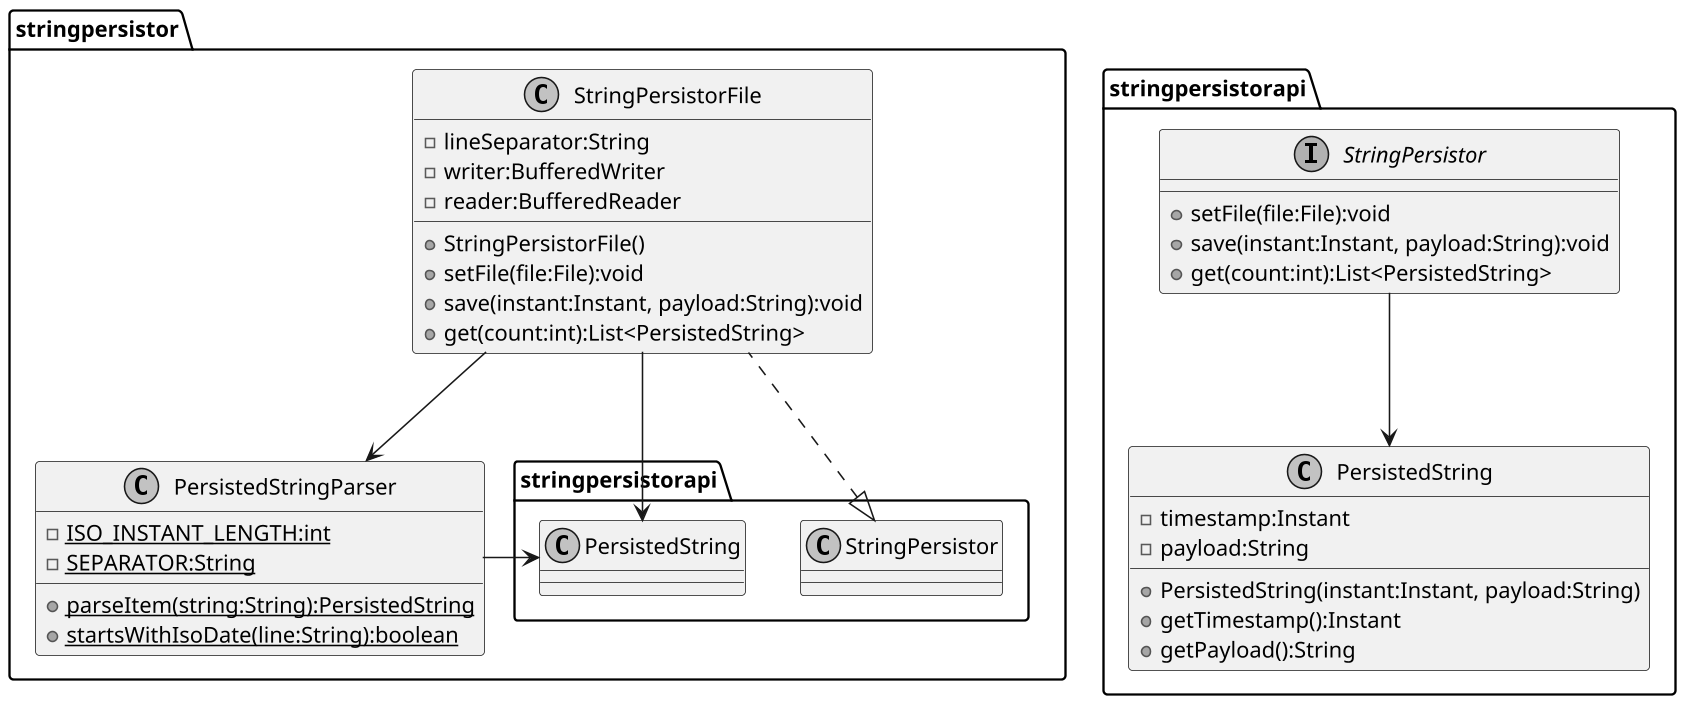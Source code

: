 @startuml

skinparam monochrome true
skinparam defaultFontName Droid Sans
skinparam dpi 150

package "stringpersistor" {
    class StringPersistorFile {
        - lineSeparator:String
        - writer:BufferedWriter
        - reader:BufferedReader
        + StringPersistorFile()
        + setFile(file:File):void
        + save(instant:Instant, payload:String):void
        + get(count:int):List<PersistedString>
    }
    class PersistedStringParser {
        {static} - ISO_INSTANT_LENGTH:int
        {static} - SEPARATOR:String
        {static} + parseItem(string:String):PersistedString
        {static} + startsWithIsoDate(line:String):boolean
    }
    stringpersistorapi.StringPersistor <|.. StringPersistorFile
    StringPersistorFile --> stringpersistorapi.PersistedString
    PersistedStringParser --> stringpersistorapi.PersistedString
    StringPersistorFile --> PersistedStringParser
}

package "stringpersistorapi" {
    interface StringPersistor {
        + setFile(file:File):void
        + save(instant:Instant, payload:String):void
        + get(count:int):List<PersistedString>
    }
    class PersistedString {
        - timestamp:Instant
        - payload:String
        + PersistedString(instant:Instant, payload:String)
        + getTimestamp():Instant
        + getPayload():String
    }
    StringPersistor --> PersistedString
}

@enduml
